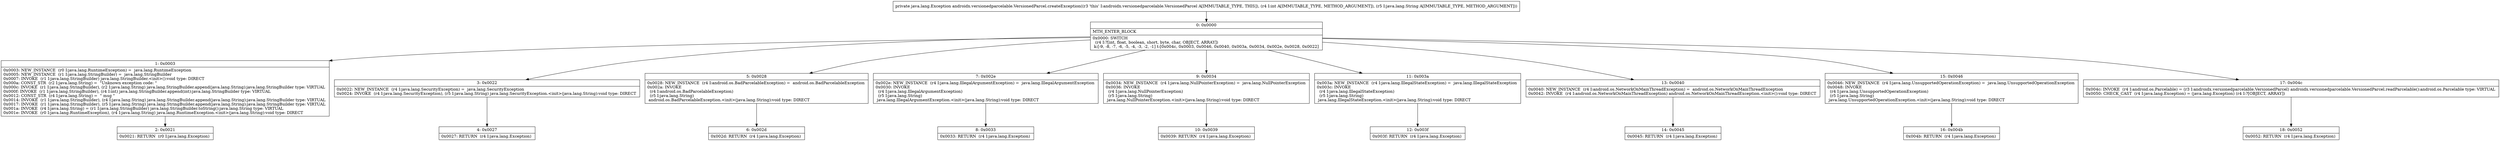 digraph "CFG forandroidx.versionedparcelable.VersionedParcel.createException(ILjava\/lang\/String;)Ljava\/lang\/Exception;" {
Node_0 [shape=record,label="{0\:\ 0x0000|MTH_ENTER_BLOCK\l|0x0000: SWITCH  \l  (r4 I:?[int, float, boolean, short, byte, char, OBJECT, ARRAY])\l k:[\-9, \-8, \-7, \-6, \-5, \-4, \-3, \-2, \-1] t:[0x004c, 0x0003, 0x0046, 0x0040, 0x003a, 0x0034, 0x002e, 0x0028, 0x0022] \l}"];
Node_1 [shape=record,label="{1\:\ 0x0003|0x0003: NEW_INSTANCE  (r0 I:java.lang.RuntimeException) =  java.lang.RuntimeException \l0x0005: NEW_INSTANCE  (r1 I:java.lang.StringBuilder) =  java.lang.StringBuilder \l0x0007: INVOKE  (r1 I:java.lang.StringBuilder) java.lang.StringBuilder.\<init\>():void type: DIRECT \l0x000a: CONST_STR  (r2 I:java.lang.String) =  \"Unknown exception code: \" \l0x000c: INVOKE  (r1 I:java.lang.StringBuilder), (r2 I:java.lang.String) java.lang.StringBuilder.append(java.lang.String):java.lang.StringBuilder type: VIRTUAL \l0x000f: INVOKE  (r1 I:java.lang.StringBuilder), (r4 I:int) java.lang.StringBuilder.append(int):java.lang.StringBuilder type: VIRTUAL \l0x0012: CONST_STR  (r4 I:java.lang.String) =  \" msg \" \l0x0014: INVOKE  (r1 I:java.lang.StringBuilder), (r4 I:java.lang.String) java.lang.StringBuilder.append(java.lang.String):java.lang.StringBuilder type: VIRTUAL \l0x0017: INVOKE  (r1 I:java.lang.StringBuilder), (r5 I:java.lang.String) java.lang.StringBuilder.append(java.lang.String):java.lang.StringBuilder type: VIRTUAL \l0x001a: INVOKE  (r4 I:java.lang.String) = (r1 I:java.lang.StringBuilder) java.lang.StringBuilder.toString():java.lang.String type: VIRTUAL \l0x001e: INVOKE  (r0 I:java.lang.RuntimeException), (r4 I:java.lang.String) java.lang.RuntimeException.\<init\>(java.lang.String):void type: DIRECT \l}"];
Node_2 [shape=record,label="{2\:\ 0x0021|0x0021: RETURN  (r0 I:java.lang.Exception) \l}"];
Node_3 [shape=record,label="{3\:\ 0x0022|0x0022: NEW_INSTANCE  (r4 I:java.lang.SecurityException) =  java.lang.SecurityException \l0x0024: INVOKE  (r4 I:java.lang.SecurityException), (r5 I:java.lang.String) java.lang.SecurityException.\<init\>(java.lang.String):void type: DIRECT \l}"];
Node_4 [shape=record,label="{4\:\ 0x0027|0x0027: RETURN  (r4 I:java.lang.Exception) \l}"];
Node_5 [shape=record,label="{5\:\ 0x0028|0x0028: NEW_INSTANCE  (r4 I:android.os.BadParcelableException) =  android.os.BadParcelableException \l0x002a: INVOKE  \l  (r4 I:android.os.BadParcelableException)\l  (r5 I:java.lang.String)\l android.os.BadParcelableException.\<init\>(java.lang.String):void type: DIRECT \l}"];
Node_6 [shape=record,label="{6\:\ 0x002d|0x002d: RETURN  (r4 I:java.lang.Exception) \l}"];
Node_7 [shape=record,label="{7\:\ 0x002e|0x002e: NEW_INSTANCE  (r4 I:java.lang.IllegalArgumentException) =  java.lang.IllegalArgumentException \l0x0030: INVOKE  \l  (r4 I:java.lang.IllegalArgumentException)\l  (r5 I:java.lang.String)\l java.lang.IllegalArgumentException.\<init\>(java.lang.String):void type: DIRECT \l}"];
Node_8 [shape=record,label="{8\:\ 0x0033|0x0033: RETURN  (r4 I:java.lang.Exception) \l}"];
Node_9 [shape=record,label="{9\:\ 0x0034|0x0034: NEW_INSTANCE  (r4 I:java.lang.NullPointerException) =  java.lang.NullPointerException \l0x0036: INVOKE  \l  (r4 I:java.lang.NullPointerException)\l  (r5 I:java.lang.String)\l java.lang.NullPointerException.\<init\>(java.lang.String):void type: DIRECT \l}"];
Node_10 [shape=record,label="{10\:\ 0x0039|0x0039: RETURN  (r4 I:java.lang.Exception) \l}"];
Node_11 [shape=record,label="{11\:\ 0x003a|0x003a: NEW_INSTANCE  (r4 I:java.lang.IllegalStateException) =  java.lang.IllegalStateException \l0x003c: INVOKE  \l  (r4 I:java.lang.IllegalStateException)\l  (r5 I:java.lang.String)\l java.lang.IllegalStateException.\<init\>(java.lang.String):void type: DIRECT \l}"];
Node_12 [shape=record,label="{12\:\ 0x003f|0x003f: RETURN  (r4 I:java.lang.Exception) \l}"];
Node_13 [shape=record,label="{13\:\ 0x0040|0x0040: NEW_INSTANCE  (r4 I:android.os.NetworkOnMainThreadException) =  android.os.NetworkOnMainThreadException \l0x0042: INVOKE  (r4 I:android.os.NetworkOnMainThreadException) android.os.NetworkOnMainThreadException.\<init\>():void type: DIRECT \l}"];
Node_14 [shape=record,label="{14\:\ 0x0045|0x0045: RETURN  (r4 I:java.lang.Exception) \l}"];
Node_15 [shape=record,label="{15\:\ 0x0046|0x0046: NEW_INSTANCE  (r4 I:java.lang.UnsupportedOperationException) =  java.lang.UnsupportedOperationException \l0x0048: INVOKE  \l  (r4 I:java.lang.UnsupportedOperationException)\l  (r5 I:java.lang.String)\l java.lang.UnsupportedOperationException.\<init\>(java.lang.String):void type: DIRECT \l}"];
Node_16 [shape=record,label="{16\:\ 0x004b|0x004b: RETURN  (r4 I:java.lang.Exception) \l}"];
Node_17 [shape=record,label="{17\:\ 0x004c|0x004c: INVOKE  (r4 I:android.os.Parcelable) = (r3 I:androidx.versionedparcelable.VersionedParcel) androidx.versionedparcelable.VersionedParcel.readParcelable():android.os.Parcelable type: VIRTUAL \l0x0050: CHECK_CAST  (r4 I:java.lang.Exception) = (java.lang.Exception) (r4 I:?[OBJECT, ARRAY]) \l}"];
Node_18 [shape=record,label="{18\:\ 0x0052|0x0052: RETURN  (r4 I:java.lang.Exception) \l}"];
MethodNode[shape=record,label="{private java.lang.Exception androidx.versionedparcelable.VersionedParcel.createException((r3 'this' I:androidx.versionedparcelable.VersionedParcel A[IMMUTABLE_TYPE, THIS]), (r4 I:int A[IMMUTABLE_TYPE, METHOD_ARGUMENT]), (r5 I:java.lang.String A[IMMUTABLE_TYPE, METHOD_ARGUMENT])) }"];
MethodNode -> Node_0;
Node_0 -> Node_1;
Node_0 -> Node_3;
Node_0 -> Node_5;
Node_0 -> Node_7;
Node_0 -> Node_9;
Node_0 -> Node_11;
Node_0 -> Node_13;
Node_0 -> Node_15;
Node_0 -> Node_17;
Node_1 -> Node_2;
Node_3 -> Node_4;
Node_5 -> Node_6;
Node_7 -> Node_8;
Node_9 -> Node_10;
Node_11 -> Node_12;
Node_13 -> Node_14;
Node_15 -> Node_16;
Node_17 -> Node_18;
}

